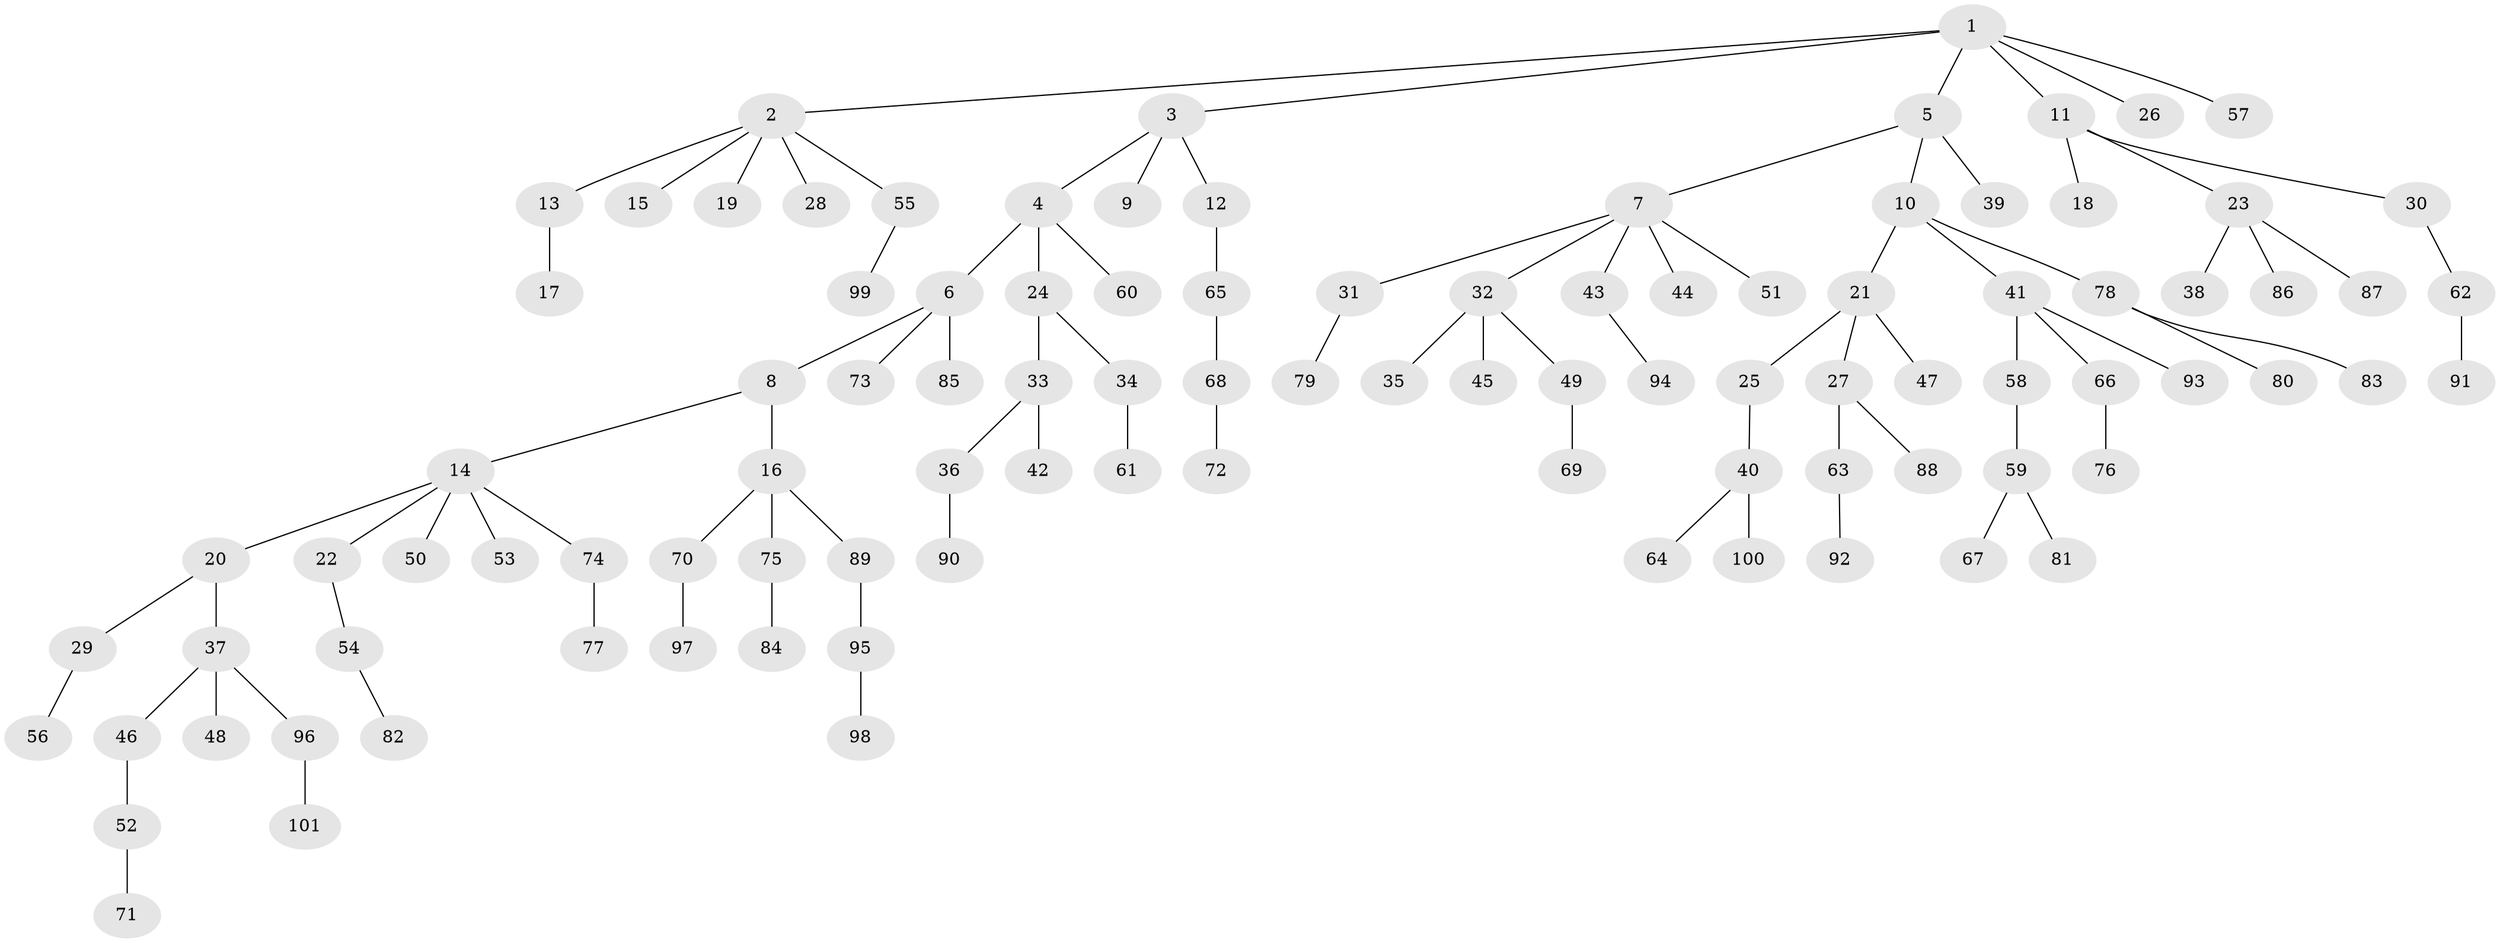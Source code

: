 // Generated by graph-tools (version 1.1) at 2025/02/03/09/25 03:02:28]
// undirected, 101 vertices, 100 edges
graph export_dot {
graph [start="1"]
  node [color=gray90,style=filled];
  1;
  2;
  3;
  4;
  5;
  6;
  7;
  8;
  9;
  10;
  11;
  12;
  13;
  14;
  15;
  16;
  17;
  18;
  19;
  20;
  21;
  22;
  23;
  24;
  25;
  26;
  27;
  28;
  29;
  30;
  31;
  32;
  33;
  34;
  35;
  36;
  37;
  38;
  39;
  40;
  41;
  42;
  43;
  44;
  45;
  46;
  47;
  48;
  49;
  50;
  51;
  52;
  53;
  54;
  55;
  56;
  57;
  58;
  59;
  60;
  61;
  62;
  63;
  64;
  65;
  66;
  67;
  68;
  69;
  70;
  71;
  72;
  73;
  74;
  75;
  76;
  77;
  78;
  79;
  80;
  81;
  82;
  83;
  84;
  85;
  86;
  87;
  88;
  89;
  90;
  91;
  92;
  93;
  94;
  95;
  96;
  97;
  98;
  99;
  100;
  101;
  1 -- 2;
  1 -- 3;
  1 -- 5;
  1 -- 11;
  1 -- 26;
  1 -- 57;
  2 -- 13;
  2 -- 15;
  2 -- 19;
  2 -- 28;
  2 -- 55;
  3 -- 4;
  3 -- 9;
  3 -- 12;
  4 -- 6;
  4 -- 24;
  4 -- 60;
  5 -- 7;
  5 -- 10;
  5 -- 39;
  6 -- 8;
  6 -- 73;
  6 -- 85;
  7 -- 31;
  7 -- 32;
  7 -- 43;
  7 -- 44;
  7 -- 51;
  8 -- 14;
  8 -- 16;
  10 -- 21;
  10 -- 41;
  10 -- 78;
  11 -- 18;
  11 -- 23;
  11 -- 30;
  12 -- 65;
  13 -- 17;
  14 -- 20;
  14 -- 22;
  14 -- 50;
  14 -- 53;
  14 -- 74;
  16 -- 70;
  16 -- 75;
  16 -- 89;
  20 -- 29;
  20 -- 37;
  21 -- 25;
  21 -- 27;
  21 -- 47;
  22 -- 54;
  23 -- 38;
  23 -- 86;
  23 -- 87;
  24 -- 33;
  24 -- 34;
  25 -- 40;
  27 -- 63;
  27 -- 88;
  29 -- 56;
  30 -- 62;
  31 -- 79;
  32 -- 35;
  32 -- 45;
  32 -- 49;
  33 -- 36;
  33 -- 42;
  34 -- 61;
  36 -- 90;
  37 -- 46;
  37 -- 48;
  37 -- 96;
  40 -- 64;
  40 -- 100;
  41 -- 58;
  41 -- 66;
  41 -- 93;
  43 -- 94;
  46 -- 52;
  49 -- 69;
  52 -- 71;
  54 -- 82;
  55 -- 99;
  58 -- 59;
  59 -- 67;
  59 -- 81;
  62 -- 91;
  63 -- 92;
  65 -- 68;
  66 -- 76;
  68 -- 72;
  70 -- 97;
  74 -- 77;
  75 -- 84;
  78 -- 80;
  78 -- 83;
  89 -- 95;
  95 -- 98;
  96 -- 101;
}
